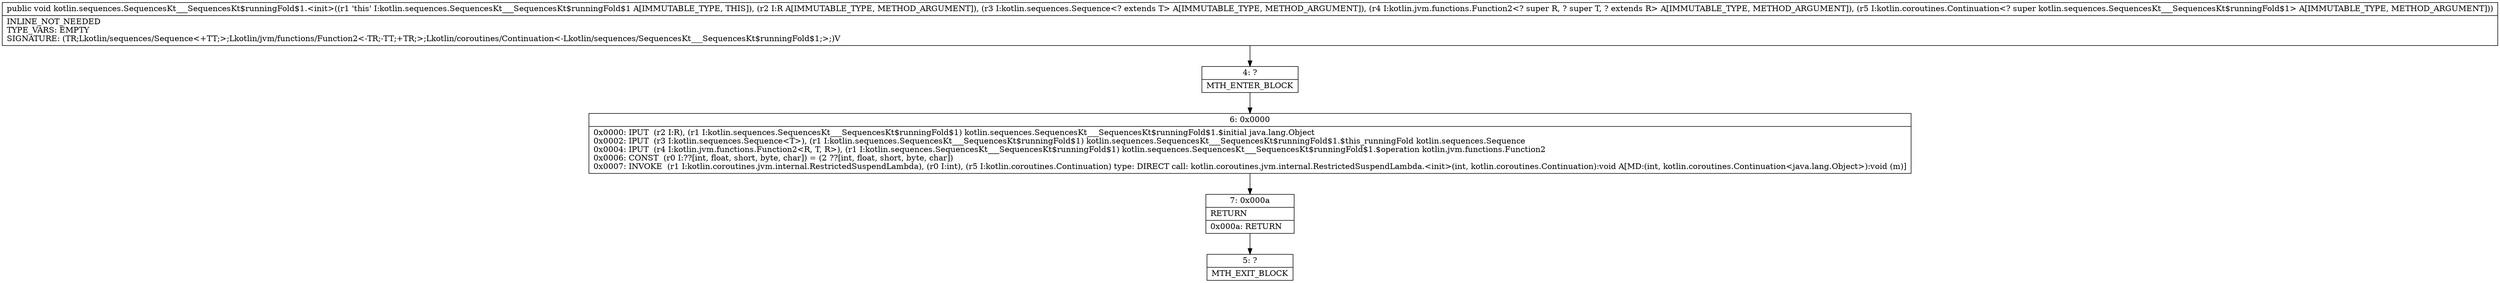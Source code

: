 digraph "CFG forkotlin.sequences.SequencesKt___SequencesKt$runningFold$1.\<init\>(Ljava\/lang\/Object;Lkotlin\/sequences\/Sequence;Lkotlin\/jvm\/functions\/Function2;Lkotlin\/coroutines\/Continuation;)V" {
Node_4 [shape=record,label="{4\:\ ?|MTH_ENTER_BLOCK\l}"];
Node_6 [shape=record,label="{6\:\ 0x0000|0x0000: IPUT  (r2 I:R), (r1 I:kotlin.sequences.SequencesKt___SequencesKt$runningFold$1) kotlin.sequences.SequencesKt___SequencesKt$runningFold$1.$initial java.lang.Object \l0x0002: IPUT  (r3 I:kotlin.sequences.Sequence\<T\>), (r1 I:kotlin.sequences.SequencesKt___SequencesKt$runningFold$1) kotlin.sequences.SequencesKt___SequencesKt$runningFold$1.$this_runningFold kotlin.sequences.Sequence \l0x0004: IPUT  (r4 I:kotlin.jvm.functions.Function2\<R, T, R\>), (r1 I:kotlin.sequences.SequencesKt___SequencesKt$runningFold$1) kotlin.sequences.SequencesKt___SequencesKt$runningFold$1.$operation kotlin.jvm.functions.Function2 \l0x0006: CONST  (r0 I:??[int, float, short, byte, char]) = (2 ??[int, float, short, byte, char]) \l0x0007: INVOKE  (r1 I:kotlin.coroutines.jvm.internal.RestrictedSuspendLambda), (r0 I:int), (r5 I:kotlin.coroutines.Continuation) type: DIRECT call: kotlin.coroutines.jvm.internal.RestrictedSuspendLambda.\<init\>(int, kotlin.coroutines.Continuation):void A[MD:(int, kotlin.coroutines.Continuation\<java.lang.Object\>):void (m)]\l}"];
Node_7 [shape=record,label="{7\:\ 0x000a|RETURN\l|0x000a: RETURN   \l}"];
Node_5 [shape=record,label="{5\:\ ?|MTH_EXIT_BLOCK\l}"];
MethodNode[shape=record,label="{public void kotlin.sequences.SequencesKt___SequencesKt$runningFold$1.\<init\>((r1 'this' I:kotlin.sequences.SequencesKt___SequencesKt$runningFold$1 A[IMMUTABLE_TYPE, THIS]), (r2 I:R A[IMMUTABLE_TYPE, METHOD_ARGUMENT]), (r3 I:kotlin.sequences.Sequence\<? extends T\> A[IMMUTABLE_TYPE, METHOD_ARGUMENT]), (r4 I:kotlin.jvm.functions.Function2\<? super R, ? super T, ? extends R\> A[IMMUTABLE_TYPE, METHOD_ARGUMENT]), (r5 I:kotlin.coroutines.Continuation\<? super kotlin.sequences.SequencesKt___SequencesKt$runningFold$1\> A[IMMUTABLE_TYPE, METHOD_ARGUMENT]))  | INLINE_NOT_NEEDED\lTYPE_VARS: EMPTY\lSIGNATURE: (TR;Lkotlin\/sequences\/Sequence\<+TT;\>;Lkotlin\/jvm\/functions\/Function2\<\-TR;\-TT;+TR;\>;Lkotlin\/coroutines\/Continuation\<\-Lkotlin\/sequences\/SequencesKt___SequencesKt$runningFold$1;\>;)V\l}"];
MethodNode -> Node_4;Node_4 -> Node_6;
Node_6 -> Node_7;
Node_7 -> Node_5;
}

